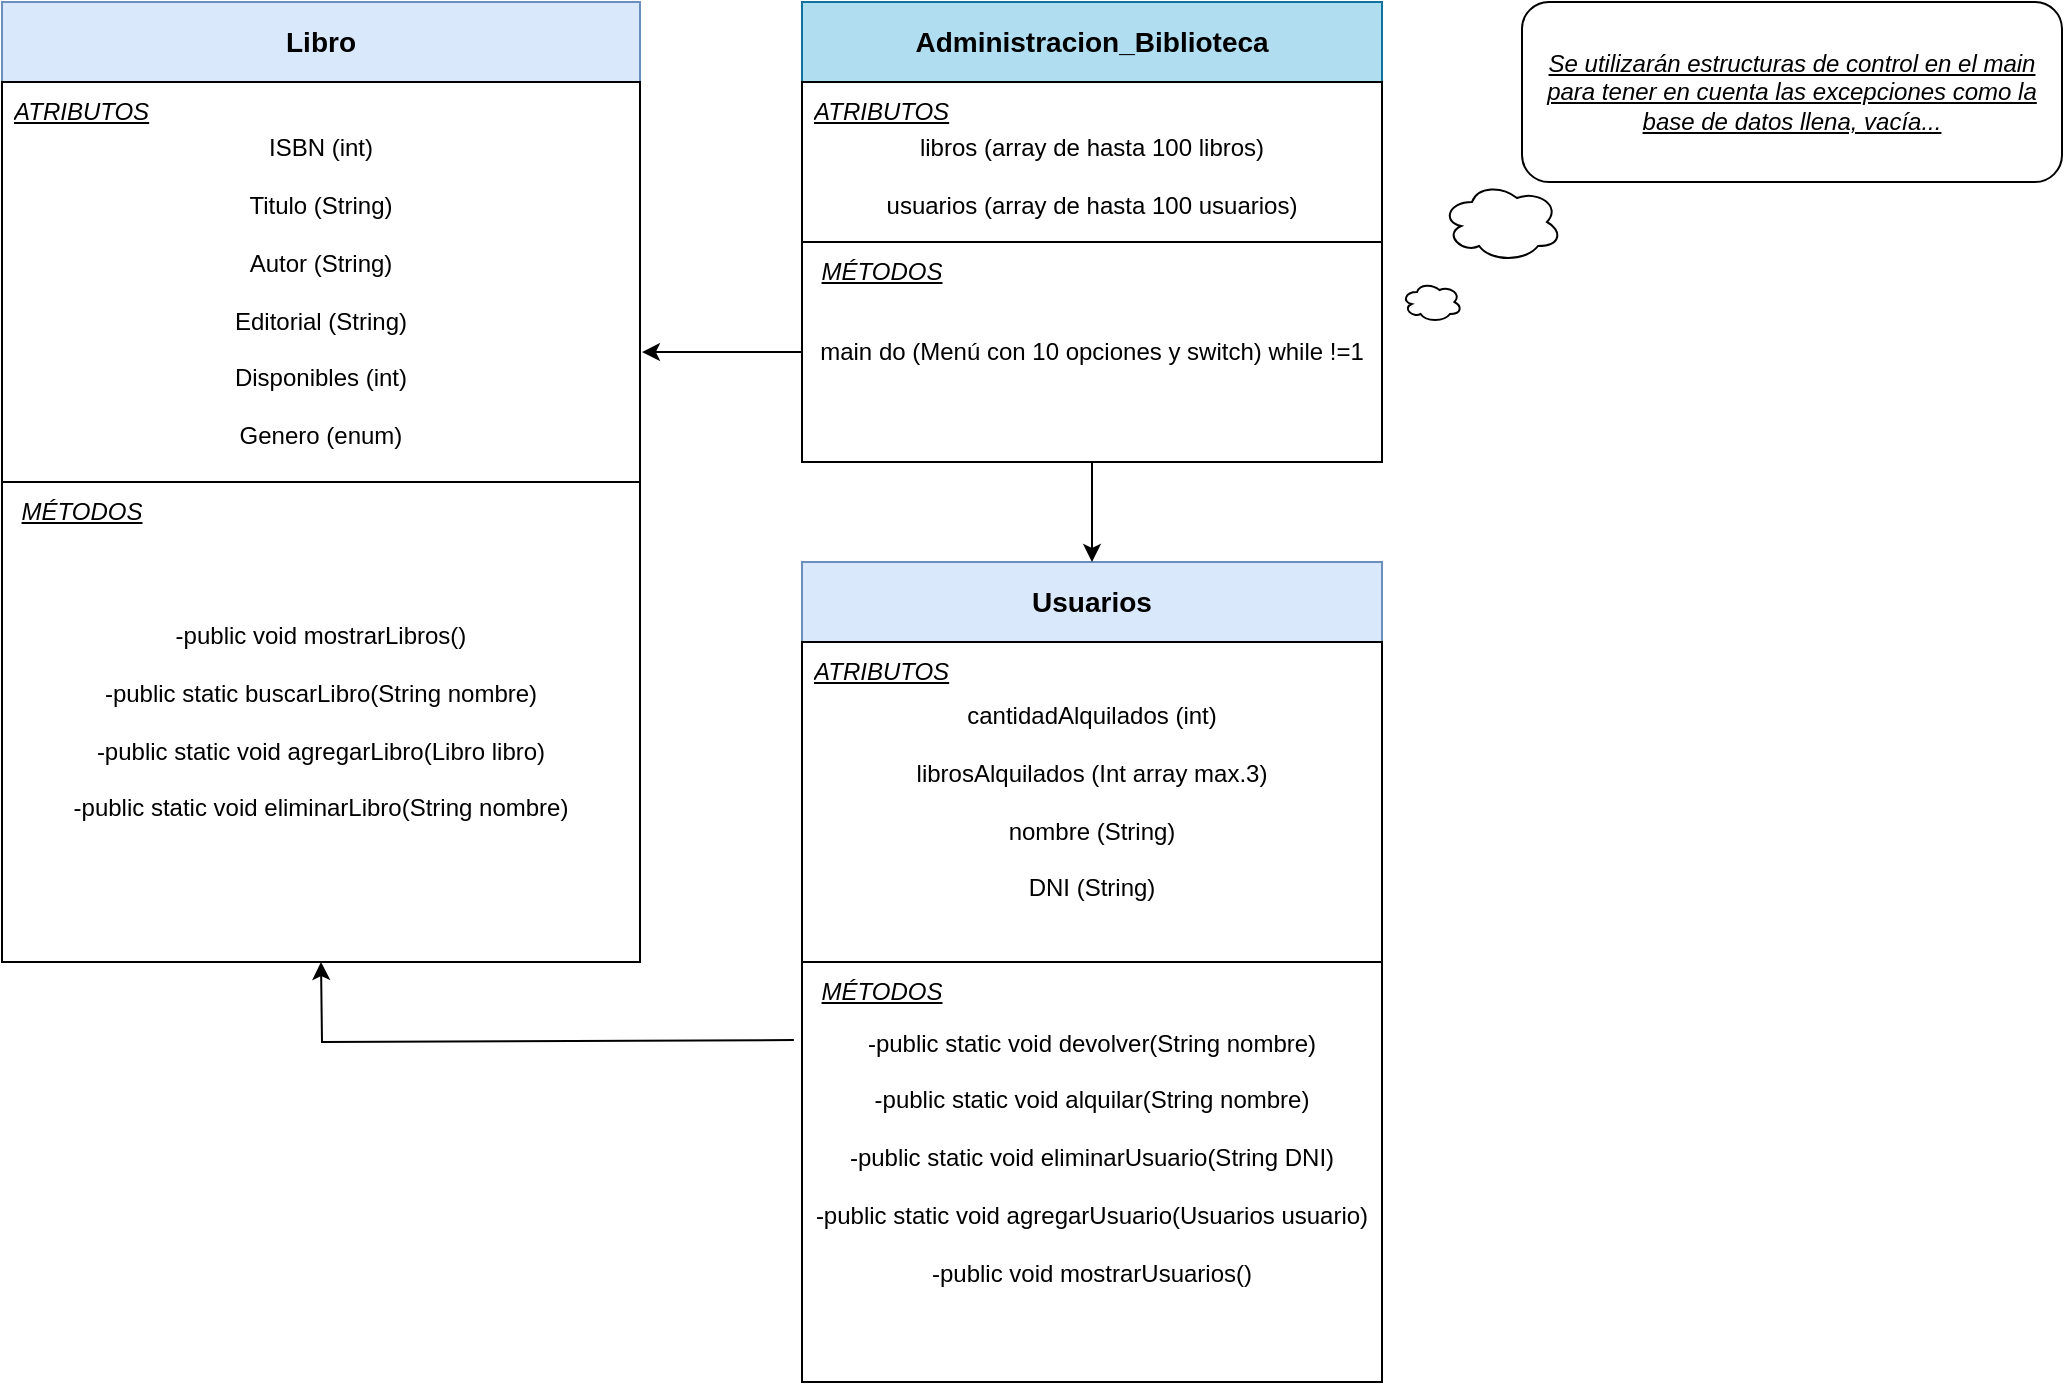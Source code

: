<mxfile version="21.1.1" type="google">
  <diagram name="Pàgina-1" id="ND0SGcE-nxSQ4uETjxWk">
    <mxGraphModel grid="1" page="1" gridSize="10" guides="1" tooltips="1" connect="1" arrows="1" fold="1" pageScale="1" pageWidth="1200" pageHeight="1600" background="none" math="0" shadow="0">
      <root>
        <mxCell id="0" />
        <mxCell id="1" parent="0" />
        <mxCell id="RBHpe0s1p8vmWfrMxR3B-4" value="&lt;b&gt;&lt;font style=&quot;font-size: 14px;&quot;&gt;Libro&lt;/font&gt;&lt;/b&gt;" style="rounded=0;whiteSpace=wrap;html=1;fillColor=#dae8fc;strokeColor=#6c8ebf;" vertex="1" parent="1">
          <mxGeometry y="40" width="319" height="40" as="geometry" />
        </mxCell>
        <mxCell id="RBHpe0s1p8vmWfrMxR3B-11" value="&lt;div style=&quot;&quot;&gt;ISBN (int)&lt;br&gt;&lt;/div&gt;&lt;div style=&quot;&quot;&gt;&lt;br&gt;&lt;/div&gt;&lt;div style=&quot;&quot;&gt;Titulo (String)&lt;br&gt;&lt;/div&gt;&lt;div style=&quot;&quot;&gt;&lt;br&gt;&lt;/div&gt;&lt;div style=&quot;&quot;&gt;Autor (String)&lt;br&gt;&lt;/div&gt;&lt;div style=&quot;&quot;&gt;&lt;br&gt;&lt;/div&gt;&lt;div style=&quot;&quot;&gt;Editorial (String)&lt;br&gt;&lt;/div&gt;&lt;div style=&quot;&quot;&gt;&lt;br&gt;&lt;/div&gt;&lt;div style=&quot;&quot;&gt;Disponibles (int)&lt;/div&gt;&lt;div style=&quot;&quot;&gt;&lt;br&gt;&lt;/div&gt;&lt;div style=&quot;&quot;&gt;Genero (enum)&lt;br&gt;&lt;/div&gt;" style="rounded=0;whiteSpace=wrap;html=1;" vertex="1" parent="1">
          <mxGeometry y="80" width="319" height="210" as="geometry" />
        </mxCell>
        <mxCell id="RBHpe0s1p8vmWfrMxR3B-12" value="&lt;div style=&quot;&quot;&gt;&lt;span style=&quot;background-color: initial;&quot;&gt;-public void mostrarLibros()&lt;/span&gt;&lt;/div&gt;&lt;div style=&quot;&quot;&gt;&lt;br&gt;&lt;/div&gt;&lt;div style=&quot;&quot;&gt;&lt;span style=&quot;background-color: initial;&quot;&gt;-public static buscarLibro(String nombre)&lt;/span&gt;&lt;/div&gt;&lt;div style=&quot;&quot;&gt;&lt;br&gt;&lt;/div&gt;&lt;div&gt;&lt;div style=&quot;&quot;&gt;-public static void agregarLibro(Libro libro)&lt;/div&gt;&lt;/div&gt;&lt;div style=&quot;&quot;&gt;&lt;br&gt;&lt;/div&gt;&lt;div style=&quot;&quot;&gt;-public static void eliminarLibro(String nombre)&lt;/div&gt;" style="rounded=0;whiteSpace=wrap;html=1;align=center;" vertex="1" parent="1">
          <mxGeometry y="280" width="319" height="240" as="geometry" />
        </mxCell>
        <mxCell id="RBHpe0s1p8vmWfrMxR3B-14" value="&lt;b&gt;&lt;font style=&quot;font-size: 14px;&quot;&gt;Administracion_Biblioteca&lt;/font&gt;&lt;/b&gt;" style="rounded=0;whiteSpace=wrap;html=1;fillColor=#b1ddf0;strokeColor=#10739e;" vertex="1" parent="1">
          <mxGeometry x="400" y="40" width="290" height="40" as="geometry" />
        </mxCell>
        <mxCell id="RBHpe0s1p8vmWfrMxR3B-15" value="&lt;div style=&quot;&quot;&gt;&lt;br&gt;&lt;/div&gt;&lt;div style=&quot;&quot;&gt;libros (array de hasta 100 libros)&lt;/div&gt;&lt;div style=&quot;&quot;&gt;&lt;br&gt;&lt;/div&gt;&lt;div style=&quot;&quot;&gt;usuarios (array de hasta 100 usuarios)&lt;br&gt;&lt;/div&gt;" style="rounded=0;whiteSpace=wrap;html=1;" vertex="1" parent="1">
          <mxGeometry x="400" y="80" width="290" height="80" as="geometry" />
        </mxCell>
        <mxCell id="RBHpe0s1p8vmWfrMxR3B-17" value="&lt;b&gt;&lt;font style=&quot;font-size: 14px;&quot;&gt;Usuarios&lt;/font&gt;&lt;/b&gt;" style="rounded=0;whiteSpace=wrap;html=1;fillColor=#dae8fc;strokeColor=#6c8ebf;" vertex="1" parent="1">
          <mxGeometry x="400" y="320" width="290" height="40" as="geometry" />
        </mxCell>
        <mxCell id="RBHpe0s1p8vmWfrMxR3B-18" value="&lt;div style=&quot;&quot;&gt;cantidadAlquilados (int)&lt;/div&gt;&lt;div style=&quot;&quot;&gt;&lt;br&gt;&lt;/div&gt;&lt;div style=&quot;&quot;&gt;librosAlquilados (Int array max.3)&lt;/div&gt;&lt;div style=&quot;&quot;&gt;&lt;br&gt;&lt;/div&gt;&lt;div style=&quot;&quot;&gt;nombre (String)&lt;/div&gt;&lt;div style=&quot;&quot;&gt;&lt;br&gt;&lt;/div&gt;&lt;div style=&quot;&quot;&gt;DNI (String)&lt;br&gt;&lt;/div&gt;" style="rounded=0;whiteSpace=wrap;html=1;" vertex="1" parent="1">
          <mxGeometry x="400" y="360" width="290" height="160" as="geometry" />
        </mxCell>
        <mxCell id="A7Fv9wLLZQABMh_Bw-zg-1" value="&lt;div&gt;&lt;div&gt;&lt;div style=&quot;&quot;&gt;-public static void devolver(String nombre)&lt;/div&gt;&lt;/div&gt;&lt;div style=&quot;&quot;&gt;&lt;br&gt;&lt;/div&gt;&lt;div style=&quot;&quot;&gt;-public static void alquilar(String nombre)&lt;/div&gt;&lt;div style=&quot;&quot;&gt;&lt;br&gt;&lt;/div&gt;&lt;/div&gt;&lt;div style=&quot;&quot;&gt;-public static void eliminarUsuario(String DNI)&lt;/div&gt;&lt;div style=&quot;&quot;&gt;&lt;br&gt;&lt;/div&gt;&lt;div style=&quot;&quot;&gt;-public static void agregarUsuario(Usuarios usuario)&lt;/div&gt;&lt;div style=&quot;&quot;&gt;&lt;br&gt;&lt;/div&gt;&lt;div style=&quot;&quot;&gt;-public void mostrarUsuarios()&lt;br&gt;&lt;/div&gt;&lt;div style=&quot;&quot;&gt;&lt;br&gt;&lt;/div&gt;" style="rounded=0;whiteSpace=wrap;html=1;align=center;" vertex="1" parent="1">
          <mxGeometry x="400" y="520" width="290" height="210" as="geometry" />
        </mxCell>
        <mxCell id="A7Fv9wLLZQABMh_Bw-zg-4" value="" style="endArrow=classic;html=1;rounded=0;exitX=-0.014;exitY=0.186;exitDx=0;exitDy=0;entryX=0.5;entryY=1;entryDx=0;entryDy=0;exitPerimeter=0;" edge="1" parent="1" source="A7Fv9wLLZQABMh_Bw-zg-1" target="RBHpe0s1p8vmWfrMxR3B-12">
          <mxGeometry width="50" height="50" relative="1" as="geometry">
            <mxPoint x="640" y="340" as="sourcePoint" />
            <mxPoint x="320" y="480" as="targetPoint" />
            <Array as="points">
              <mxPoint x="160" y="560" />
            </Array>
          </mxGeometry>
        </mxCell>
        <mxCell id="YaSoszIf3q1qOOuvg-54-5" style="edgeStyle=orthogonalEdgeStyle;rounded=0;orthogonalLoop=1;jettySize=auto;html=1;exitX=0;exitY=0.5;exitDx=0;exitDy=0;entryX=1.003;entryY=0.643;entryDx=0;entryDy=0;entryPerimeter=0;fontFamily=Helvetica;fontSize=12;fontColor=default;" edge="1" parent="1" source="YaSoszIf3q1qOOuvg-54-4" target="RBHpe0s1p8vmWfrMxR3B-11">
          <mxGeometry relative="1" as="geometry" />
        </mxCell>
        <mxCell id="YaSoszIf3q1qOOuvg-54-7" style="edgeStyle=orthogonalEdgeStyle;rounded=0;orthogonalLoop=1;jettySize=auto;html=1;exitX=0.5;exitY=1;exitDx=0;exitDy=0;entryX=0.5;entryY=0;entryDx=0;entryDy=0;fontFamily=Helvetica;fontSize=12;fontColor=default;" edge="1" parent="1" source="YaSoszIf3q1qOOuvg-54-4" target="RBHpe0s1p8vmWfrMxR3B-17">
          <mxGeometry relative="1" as="geometry" />
        </mxCell>
        <mxCell id="YaSoszIf3q1qOOuvg-54-4" value="&lt;div style=&quot;&quot;&gt;&lt;span style=&quot;background-color: initial;&quot;&gt;main&amp;nbsp;&lt;/span&gt;&lt;span style=&quot;background-color: initial;&quot;&gt;do (Menú con 10 opciones y switch) while !=1&lt;/span&gt;&lt;/div&gt;" style="rounded=0;whiteSpace=wrap;html=1;strokeColor=default;fontFamily=Helvetica;fontSize=12;fontColor=default;fillColor=default;align=center;" vertex="1" parent="1">
          <mxGeometry x="400" y="160" width="290" height="110" as="geometry" />
        </mxCell>
        <mxCell id="YaSoszIf3q1qOOuvg-54-9" value="&lt;i&gt;&lt;u&gt;ATRIBUTOS&lt;/u&gt;&lt;/i&gt;" style="text;strokeColor=none;fillColor=none;align=left;verticalAlign=middle;spacingLeft=4;spacingRight=4;overflow=hidden;points=[[0,0.5],[1,0.5]];portConstraint=eastwest;rotatable=0;whiteSpace=wrap;html=1;fontSize=12;fontFamily=Helvetica;fontColor=default;" vertex="1" parent="1">
          <mxGeometry y="80" width="80" height="30" as="geometry" />
        </mxCell>
        <mxCell id="YaSoszIf3q1qOOuvg-54-10" value="&lt;i&gt;&lt;u&gt;ATRIBUTOS&lt;/u&gt;&lt;/i&gt;" style="text;strokeColor=none;fillColor=none;align=left;verticalAlign=middle;spacingLeft=4;spacingRight=4;overflow=hidden;points=[[0,0.5],[1,0.5]];portConstraint=eastwest;rotatable=0;whiteSpace=wrap;html=1;fontSize=12;fontFamily=Helvetica;fontColor=default;" vertex="1" parent="1">
          <mxGeometry x="400" y="360" width="80" height="30" as="geometry" />
        </mxCell>
        <mxCell id="YaSoszIf3q1qOOuvg-54-11" value="&lt;i&gt;&lt;u&gt;ATRIBUTOS&lt;/u&gt;&lt;/i&gt;" style="text;strokeColor=none;fillColor=none;align=left;verticalAlign=middle;spacingLeft=4;spacingRight=4;overflow=hidden;points=[[0,0.5],[1,0.5]];portConstraint=eastwest;rotatable=0;whiteSpace=wrap;html=1;fontSize=12;fontFamily=Helvetica;fontColor=default;" vertex="1" parent="1">
          <mxGeometry x="400" y="80" width="80" height="30" as="geometry" />
        </mxCell>
        <mxCell id="YaSoszIf3q1qOOuvg-54-12" value="&lt;i&gt;&lt;u&gt;MÉTODOS&lt;/u&gt;&lt;/i&gt;" style="text;html=1;strokeColor=none;fillColor=none;align=center;verticalAlign=middle;whiteSpace=wrap;rounded=0;fontSize=12;fontFamily=Helvetica;fontColor=default;" vertex="1" parent="1">
          <mxGeometry x="410" y="520" width="60" height="30" as="geometry" />
        </mxCell>
        <mxCell id="YaSoszIf3q1qOOuvg-54-13" value="&lt;i&gt;&lt;u&gt;MÉTODOS&lt;/u&gt;&lt;/i&gt;" style="text;html=1;strokeColor=none;fillColor=none;align=center;verticalAlign=middle;whiteSpace=wrap;rounded=0;fontSize=12;fontFamily=Helvetica;fontColor=default;" vertex="1" parent="1">
          <mxGeometry x="10" y="280" width="60" height="30" as="geometry" />
        </mxCell>
        <mxCell id="YaSoszIf3q1qOOuvg-54-14" value="&lt;u&gt;&lt;i&gt;MÉTODOS&lt;/i&gt;&lt;/u&gt;" style="text;html=1;strokeColor=none;fillColor=none;align=center;verticalAlign=middle;whiteSpace=wrap;rounded=0;fontSize=12;fontFamily=Helvetica;fontColor=default;" vertex="1" parent="1">
          <mxGeometry x="410" y="160" width="60" height="30" as="geometry" />
        </mxCell>
        <mxCell id="qpxuroS1y7-vw_3Cyiew-1" value="&lt;div style=&quot;&quot;&gt;&lt;span style=&quot;background-color: initial;&quot;&gt;&lt;u&gt;&lt;i&gt;Se utilizarán estructuras de control en el main para tener en cuenta las excepciones como la base de datos llena, vacía...&lt;/i&gt;&lt;/u&gt;&lt;/span&gt;&lt;/div&gt;" style="rounded=1;whiteSpace=wrap;html=1;align=center;" vertex="1" parent="1">
          <mxGeometry x="760" y="40" width="270" height="90" as="geometry" />
        </mxCell>
        <mxCell id="qpxuroS1y7-vw_3Cyiew-2" value="" style="ellipse;shape=cloud;whiteSpace=wrap;html=1;" vertex="1" parent="1">
          <mxGeometry x="700" y="180" width="30" height="20" as="geometry" />
        </mxCell>
        <mxCell id="qpxuroS1y7-vw_3Cyiew-3" value="" style="ellipse;shape=cloud;whiteSpace=wrap;html=1;" vertex="1" parent="1">
          <mxGeometry x="720" y="130" width="60" height="40" as="geometry" />
        </mxCell>
      </root>
    </mxGraphModel>
  </diagram>
</mxfile>
